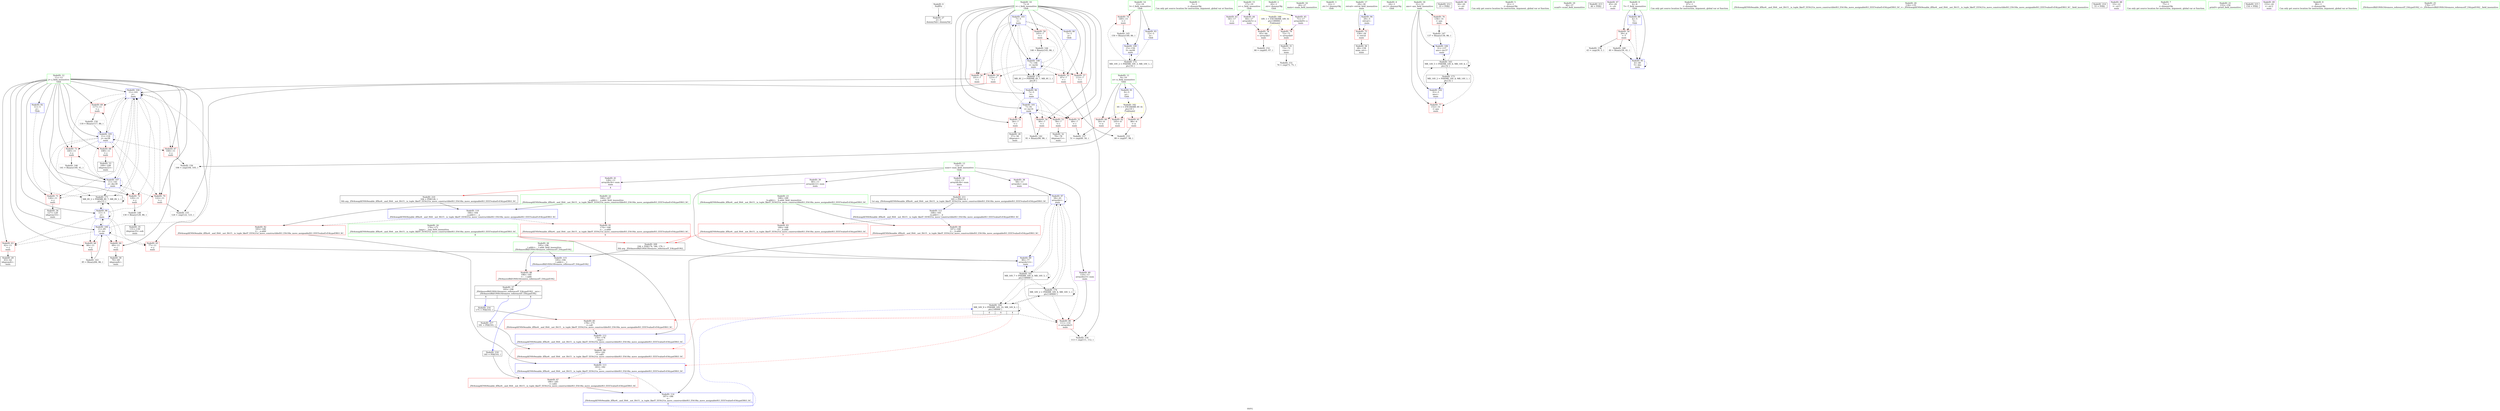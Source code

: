 digraph "SVFG" {
	label="SVFG";

	Node0x560b1b07afc0 [shape=record,color=grey,label="{NodeID: 0\nNullPtr}"];
	Node0x560b1b07afc0 -> Node0x560b1b0951a0[style=solid];
	Node0x560b1b0963b0 [shape=record,color=blue,label="{NodeID: 97\n58\<--41\narrayidx\<--\nmain\n}"];
	Node0x560b1b0963b0 -> Node0x560b1b098d00[style=dashed];
	Node0x560b1b0963b0 -> Node0x560b1b0963b0[style=dashed];
	Node0x560b1b0963b0 -> Node0x560b1b096550[style=dashed];
	Node0x560b1b0963b0 -> Node0x560b1b0a5100[style=dashed];
	Node0x560b1b0963b0 -> Node0x560b1b0a6000[style=dashed];
	Node0x560b1b0963b0 -> Node0x560b1b0a9200[style=dashed];
	Node0x560b1b0946a0 [shape=record,color=green,label="{NodeID: 14\n15\<--16\nI\<--I_field_insensitive\nGlob }"];
	Node0x560b1b0946a0 -> Node0x560b1b098820[style=solid];
	Node0x560b1b0946a0 -> Node0x560b1b099850[style=solid];
	Node0x560b1b0946a0 -> Node0x560b1b09adb0[style=solid];
	Node0x560b1b09af50 [shape=record,color=blue,label="{NodeID: 111\n168\<--165\n__b.addr\<--__b\n_ZSt4swapIiENSt9enable_ifIXsr6__and_ISt6__not_ISt15__is_tuple_likeIT_EESt21is_move_constructibleIS3_ESt18is_move_assignableIS3_EEE5valueEvE4typeERS3_SC_\n}"];
	Node0x560b1b09af50 -> Node0x560b1b098f70[style=dashed];
	Node0x560b1b09af50 -> Node0x560b1b099040[style=dashed];
	Node0x560b1b0952a0 [shape=record,color=black,label="{NodeID: 28\n57\<--56\nidxprom\<--\nmain\n}"];
	Node0x560b1b095e00 [shape=record,color=purple,label="{NodeID: 42\n132\<--13\narrayidx36\<--num\nmain\n|{<s0>4}}"];
	Node0x560b1b095e00:s0 -> Node0x560b1b0b79b0[style=solid,color=red];
	Node0x560b1b097980 [shape=record,color=red,label="{NodeID: 56\n101\<--7\n\<--i\nmain\n}"];
	Node0x560b1b097980 -> Node0x560b1b096960[style=solid];
	Node0x560b1b09e510 [shape=record,color=grey,label="{NodeID: 153\n99 = cmp(97, 98, )\n}"];
	Node0x560b1b0984e0 [shape=record,color=red,label="{NodeID: 70\n122\<--11\n\<--j\nmain\n}"];
	Node0x560b1b0984e0 -> Node0x560b1b09e810[style=solid];
	Node0x560b1b099040 [shape=record,color=red,label="{NodeID: 84\n187\<--168\n\<--__b.addr\n_ZSt4swapIiENSt9enable_ifIXsr6__and_ISt6__not_ISt15__is_tuple_likeIT_EESt21is_move_constructibleIS3_ESt18is_move_assignableIS3_EEE5valueEvE4typeERS3_SC_\n}"];
	Node0x560b1b099040 -> Node0x560b1b09b1c0[style=solid];
	Node0x560b1b07b4a0 [shape=record,color=green,label="{NodeID: 1\n5\<--1\n\<--dummyObj\nCan only get source location for instruction, argument, global var or function.}"];
	Node0x560b1b096480 [shape=record,color=blue,label="{NodeID: 98\n11\<--5\nj\<--\nmain\n}"];
	Node0x560b1b096480 -> Node0x560b1b097f30[style=dashed];
	Node0x560b1b096480 -> Node0x560b1b098000[style=dashed];
	Node0x560b1b096480 -> Node0x560b1b0980d0[style=dashed];
	Node0x560b1b096480 -> Node0x560b1b0981a0[style=dashed];
	Node0x560b1b096480 -> Node0x560b1b096480[style=dashed];
	Node0x560b1b096480 -> Node0x560b1b096620[style=dashed];
	Node0x560b1b096480 -> Node0x560b1b096960[style=dashed];
	Node0x560b1b096480 -> Node0x560b1b0a8300[style=dashed];
	Node0x560b1b094730 [shape=record,color=green,label="{NodeID: 15\n17\<--19\ns\<--s_field_insensitive\nGlob }"];
	Node0x560b1b094730 -> Node0x560b1b095ed0[style=solid];
	Node0x560b1b094730 -> Node0x560b1b095fa0[style=solid];
	Node0x560b1b094730 -> Node0x560b1b096070[style=solid];
	Node0x560b1b09b020 [shape=record,color=blue,label="{NodeID: 112\n170\<--178\n__tmp\<--\n_ZSt4swapIiENSt9enable_ifIXsr6__and_ISt6__not_ISt15__is_tuple_likeIT_EESt21is_move_constructibleIS3_ESt18is_move_assignableIS3_EEE5valueEvE4typeERS3_SC_\n}"];
	Node0x560b1b09b020 -> Node0x560b1b0991e0[style=dashed];
	Node0x560b1b09b020 -> Node0x560b1b0992b0[style=dashed];
	Node0x560b1b095370 [shape=record,color=black,label="{NodeID: 29\n63\<--62\nidxprom4\<--\nmain\n}"];
	Node0x560b1b0b8970 [shape=record,color=black,label="{NodeID: 209\n194 = PHI(174, 180, 170, )\n0th arg _ZSt4moveIRiEONSt16remove_referenceIT_E4typeEOS2_ }"];
	Node0x560b1b0b8970 -> Node0x560b1b09b290[style=solid];
	Node0x560b1b095ed0 [shape=record,color=purple,label="{NodeID: 43\n54\<--17\n\<--s\nmain\n}"];
	Node0x560b1b097a50 [shape=record,color=red,label="{NodeID: 57\n112\<--7\n\<--i\nmain\n}"];
	Node0x560b1b097a50 -> Node0x560b1b09e690[style=solid];
	Node0x560b1b09e690 [shape=record,color=grey,label="{NodeID: 154\n113 = cmp(111, 112, )\n}"];
	Node0x560b1b0985b0 [shape=record,color=red,label="{NodeID: 71\n126\<--11\n\<--j\nmain\n}"];
	Node0x560b1b0985b0 -> Node0x560b1b095780[style=solid];
	Node0x560b1b099110 [shape=record,color=red,label="{NodeID: 85\n178\<--175\n\<--call\n_ZSt4swapIiENSt9enable_ifIXsr6__and_ISt6__not_ISt15__is_tuple_likeIT_EESt21is_move_constructibleIS3_ESt18is_move_assignableIS3_EEE5valueEvE4typeERS3_SC_\n}"];
	Node0x560b1b099110 -> Node0x560b1b09b020[style=solid];
	Node0x560b1b07af00 [shape=record,color=green,label="{NodeID: 2\n20\<--1\n.str\<--dummyObj\nGlob }"];
	Node0x560b1b0ab6b0 [shape=record,color=yellow,style=double,label="{NodeID: 182\n6V_1 = ENCHI(MR_6V_0)\npts\{10 \}\nFun[main]}"];
	Node0x560b1b0ab6b0 -> Node0x560b1b097cc0[style=dashed];
	Node0x560b1b0ab6b0 -> Node0x560b1b097d90[style=dashed];
	Node0x560b1b0ab6b0 -> Node0x560b1b097e60[style=dashed];
	Node0x560b1b096550 [shape=record,color=blue,label="{NodeID: 99\n80\<--77\narrayidx12\<--\nmain\n}"];
	Node0x560b1b096550 -> Node0x560b1b0a5100[style=dashed];
	Node0x560b1b0947c0 [shape=record,color=green,label="{NodeID: 16\n26\<--27\nmain\<--main_field_insensitive\n}"];
	Node0x560b1b09b0f0 [shape=record,color=blue,label="{NodeID: 113\n183\<--182\n\<--\n_ZSt4swapIiENSt9enable_ifIXsr6__and_ISt6__not_ISt15__is_tuple_likeIT_EESt21is_move_constructibleIS3_ESt18is_move_assignableIS3_EEE5valueEvE4typeERS3_SC_\n}"];
	Node0x560b1b09b0f0 -> Node0x560b1b0992b0[style=dashed];
	Node0x560b1b09b0f0 -> Node0x560b1b09b1c0[style=dashed];
	Node0x560b1b095440 [shape=record,color=black,label="{NodeID: 30\n70\<--69\nidxprom8\<--\nmain\n}"];
	Node0x560b1aed3af0 [shape=record,color=black,label="{NodeID: 210\n164 = PHI(128, )\n0th arg _ZSt4swapIiENSt9enable_ifIXsr6__and_ISt6__not_ISt15__is_tuple_likeIT_EESt21is_move_constructibleIS3_ESt18is_move_assignableIS3_EEE5valueEvE4typeERS3_SC_ }"];
	Node0x560b1aed3af0 -> Node0x560b1b09ae80[style=solid];
	Node0x560b1b095fa0 [shape=record,color=purple,label="{NodeID: 44\n64\<--17\narrayidx5\<--s\nmain\n}"];
	Node0x560b1b095fa0 -> Node0x560b1b098b60[style=solid];
	Node0x560b1b097b20 [shape=record,color=red,label="{NodeID: 58\n123\<--7\n\<--i\nmain\n}"];
	Node0x560b1b097b20 -> Node0x560b1b09e810[style=solid];
	Node0x560b1b09e810 [shape=record,color=grey,label="{NodeID: 155\n124 = cmp(122, 123, )\n}"];
	Node0x560b1b098680 [shape=record,color=red,label="{NodeID: 72\n129\<--11\n\<--j\nmain\n}"];
	Node0x560b1b098680 -> Node0x560b1b09dd90[style=solid];
	Node0x560b1b0991e0 [shape=record,color=red,label="{NodeID: 86\n182\<--181\n\<--call1\n_ZSt4swapIiENSt9enable_ifIXsr6__and_ISt6__not_ISt15__is_tuple_likeIT_EESt21is_move_constructibleIS3_ESt18is_move_assignableIS3_EEE5valueEvE4typeERS3_SC_\n}"];
	Node0x560b1b0991e0 -> Node0x560b1b09b0f0[style=solid];
	Node0x560b1b07b590 [shape=record,color=green,label="{NodeID: 3\n22\<--1\n.str.1\<--dummyObj\nGlob }"];
	Node0x560b1b096620 [shape=record,color=blue,label="{NodeID: 100\n11\<--85\nj\<--inc\nmain\n}"];
	Node0x560b1b096620 -> Node0x560b1b097f30[style=dashed];
	Node0x560b1b096620 -> Node0x560b1b098000[style=dashed];
	Node0x560b1b096620 -> Node0x560b1b0980d0[style=dashed];
	Node0x560b1b096620 -> Node0x560b1b0981a0[style=dashed];
	Node0x560b1b096620 -> Node0x560b1b096480[style=dashed];
	Node0x560b1b096620 -> Node0x560b1b096620[style=dashed];
	Node0x560b1b096620 -> Node0x560b1b096960[style=dashed];
	Node0x560b1b096620 -> Node0x560b1b0a8300[style=dashed];
	Node0x560b1b0948c0 [shape=record,color=green,label="{NodeID: 17\n29\<--30\nretval\<--retval_field_insensitive\nmain\n}"];
	Node0x560b1b0948c0 -> Node0x560b1b0988f0[style=solid];
	Node0x560b1b0948c0 -> Node0x560b1b099950[style=solid];
	Node0x560b1b09b1c0 [shape=record,color=blue,label="{NodeID: 114\n187\<--186\n\<--\n_ZSt4swapIiENSt9enable_ifIXsr6__and_ISt6__not_ISt15__is_tuple_likeIT_EESt21is_move_constructibleIS3_ESt18is_move_assignableIS3_EEE5valueEvE4typeERS3_SC_\n|{<s0>4}}"];
	Node0x560b1b09b1c0:s0 -> Node0x560b1b0a6000[style=dashed,color=blue];
	Node0x560b1b095510 [shape=record,color=black,label="{NodeID: 31\n73\<--72\nconv\<--\nmain\n}"];
	Node0x560b1b095510 -> Node0x560b1b09e210[style=solid];
	Node0x560b1b0b79b0 [shape=record,color=black,label="{NodeID: 211\n165 = PHI(132, )\n1st arg _ZSt4swapIiENSt9enable_ifIXsr6__and_ISt6__not_ISt15__is_tuple_likeIT_EESt21is_move_constructibleIS3_ESt18is_move_assignableIS3_EEE5valueEvE4typeERS3_SC_ }"];
	Node0x560b1b0b79b0 -> Node0x560b1b09af50[style=solid];
	Node0x560b1b096070 [shape=record,color=purple,label="{NodeID: 45\n71\<--17\narrayidx9\<--s\nmain\n}"];
	Node0x560b1b096070 -> Node0x560b1b098c30[style=solid];
	Node0x560b1b097090 [shape=record,color=grey,label="{NodeID: 142\n91 = Binary(90, 86, )\n}"];
	Node0x560b1b097090 -> Node0x560b1b0966f0[style=solid];
	Node0x560b1b097bf0 [shape=record,color=red,label="{NodeID: 59\n145\<--7\n\<--i\nmain\n}"];
	Node0x560b1b097bf0 -> Node0x560b1b09d790[style=solid];
	Node0x560b1b09e990 [shape=record,color=grey,label="{NodeID: 156\n106 = cmp(104, 105, )\n}"];
	Node0x560b1b098750 [shape=record,color=red,label="{NodeID: 73\n140\<--11\n\<--j\nmain\n}"];
	Node0x560b1b098750 -> Node0x560b1b09da90[style=solid];
	Node0x560b1b0a7e00 [shape=record,color=black,label="{NodeID: 170\nMR_4V_2 = PHI(MR_4V_7, MR_4V_1, )\npts\{8 \}\n}"];
	Node0x560b1b0a7e00 -> Node0x560b1b0962e0[style=dashed];
	Node0x560b1b0992b0 [shape=record,color=red,label="{NodeID: 87\n186\<--185\n\<--call2\n_ZSt4swapIiENSt9enable_ifIXsr6__and_ISt6__not_ISt15__is_tuple_likeIT_EESt21is_move_constructibleIS3_ESt18is_move_assignableIS3_EEE5valueEvE4typeERS3_SC_\n}"];
	Node0x560b1b0992b0 -> Node0x560b1b09b1c0[style=solid];
	Node0x560b1b07b620 [shape=record,color=green,label="{NodeID: 4\n24\<--1\n.str.2\<--dummyObj\nGlob }"];
	Node0x560b1b0966f0 [shape=record,color=blue,label="{NodeID: 101\n7\<--91\ni\<--inc14\nmain\n}"];
	Node0x560b1b0966f0 -> Node0x560b1b097570[style=dashed];
	Node0x560b1b0966f0 -> Node0x560b1b097640[style=dashed];
	Node0x560b1b0966f0 -> Node0x560b1b097710[style=dashed];
	Node0x560b1b0966f0 -> Node0x560b1b0977e0[style=dashed];
	Node0x560b1b0966f0 -> Node0x560b1b0966f0[style=dashed];
	Node0x560b1b0966f0 -> Node0x560b1b096890[style=dashed];
	Node0x560b1b094990 [shape=record,color=green,label="{NodeID: 18\n31\<--32\nans\<--ans_field_insensitive\nmain\n}"];
	Node0x560b1b094990 -> Node0x560b1b0989c0[style=solid];
	Node0x560b1b094990 -> Node0x560b1b098a90[style=solid];
	Node0x560b1b094990 -> Node0x560b1b0967c0[style=solid];
	Node0x560b1b094990 -> Node0x560b1b09ab40[style=solid];
	Node0x560b1b09b290 [shape=record,color=blue,label="{NodeID: 115\n195\<--194\n__t.addr\<--__t\n_ZSt4moveIRiEONSt16remove_referenceIT_E4typeEOS2_\n}"];
	Node0x560b1b09b290 -> Node0x560b1b099380[style=dashed];
	Node0x560b1b0955e0 [shape=record,color=black,label="{NodeID: 32\n79\<--78\nidxprom11\<--\nmain\n}"];
	Node0x560b1b0b7bb0 [shape=record,color=black,label="{NodeID: 212\n35 = PHI()\n}"];
	Node0x560b1b096140 [shape=record,color=purple,label="{NodeID: 46\n34\<--20\n\<--.str\nmain\n}"];
	Node0x560b1b097210 [shape=record,color=grey,label="{NodeID: 143\n85 = Binary(84, 86, )\n}"];
	Node0x560b1b097210 -> Node0x560b1b096620[style=solid];
	Node0x560b1b097cc0 [shape=record,color=red,label="{NodeID: 60\n50\<--9\n\<--n\nmain\n}"];
	Node0x560b1b097cc0 -> Node0x560b1b09eb10[style=solid];
	Node0x560b1b09eb10 [shape=record,color=grey,label="{NodeID: 157\n51 = cmp(49, 50, )\n}"];
	Node0x560b1b098820 [shape=record,color=red,label="{NodeID: 74\n149\<--15\n\<--I\nmain\n}"];
	Node0x560b1b098820 -> Node0x560b1b09d910[style=solid];
	Node0x560b1b0a8300 [shape=record,color=black,label="{NodeID: 171\nMR_8V_2 = PHI(MR_8V_7, MR_8V_1, )\npts\{12 \}\n}"];
	Node0x560b1b0a8300 -> Node0x560b1b096480[style=dashed];
	Node0x560b1b0a8300 -> Node0x560b1b096960[style=dashed];
	Node0x560b1b0a8300 -> Node0x560b1b0a8300[style=dashed];
	Node0x560b1b099380 [shape=record,color=red,label="{NodeID: 88\n198\<--195\n\<--__t.addr\n_ZSt4moveIRiEONSt16remove_referenceIT_E4typeEOS2_\n}"];
	Node0x560b1b099380 -> Node0x560b1b0959f0[style=solid];
	Node0x560b1b07b110 [shape=record,color=green,label="{NodeID: 5\n41\<--1\n\<--dummyObj\nCan only get source location for instruction, argument, global var or function.}"];
	Node0x560b1b0967c0 [shape=record,color=blue,label="{NodeID: 102\n31\<--5\nans\<--\nmain\n}"];
	Node0x560b1b0967c0 -> Node0x560b1b098a90[style=dashed];
	Node0x560b1b0967c0 -> Node0x560b1b0a5b00[style=dashed];
	Node0x560b1b0967c0 -> Node0x560b1b0a8d00[style=dashed];
	Node0x560b1b094a60 [shape=record,color=green,label="{NodeID: 19\n36\<--37\nscanf\<--scanf_field_insensitive\n}"];
	Node0x560b1b0956b0 [shape=record,color=black,label="{NodeID: 33\n109\<--108\nidxprom22\<--\nmain\n}"];
	Node0x560b1b0b7cb0 [shape=record,color=black,label="{NodeID: 213\n46 = PHI()\n}"];
	Node0x560b1b096210 [shape=record,color=purple,label="{NodeID: 47\n45\<--20\n\<--.str\nmain\n}"];
	Node0x560b1b09d790 [shape=record,color=grey,label="{NodeID: 144\n146 = Binary(145, 86, )\n}"];
	Node0x560b1b09d790 -> Node0x560b1b09ace0[style=solid];
	Node0x560b1b097d90 [shape=record,color=red,label="{NodeID: 61\n98\<--9\n\<--n\nmain\n}"];
	Node0x560b1b097d90 -> Node0x560b1b09e510[style=solid];
	Node0x560b1b09ec90 [shape=record,color=grey,label="{NodeID: 158\n43 = cmp(39, 5, )\n}"];
	Node0x560b1b0988f0 [shape=record,color=red,label="{NodeID: 75\n158\<--29\n\<--retval\nmain\n}"];
	Node0x560b1b0988f0 -> Node0x560b1b095920[style=solid];
	Node0x560b1b0a8800 [shape=record,color=black,label="{NodeID: 172\nMR_10V_2 = PHI(MR_10V_3, MR_10V_1, )\npts\{16 \}\n}"];
	Node0x560b1b0a8800 -> Node0x560b1b098820[style=dashed];
	Node0x560b1b0a8800 -> Node0x560b1b09adb0[style=dashed];
	Node0x560b1b099450 [shape=record,color=blue,label="{NodeID: 89\n4\<--5\nT\<--\nGlob }"];
	Node0x560b1b099450 -> Node0x560b1b0974a0[style=dashed];
	Node0x560b1b099450 -> Node0x560b1b099a20[style=dashed];
	Node0x560b1b07b1a0 [shape=record,color=green,label="{NodeID: 6\n67\<--1\n\<--dummyObj\nCan only get source location for instruction, argument, global var or function.}"];
	Node0x560b1b096890 [shape=record,color=blue,label="{NodeID: 103\n7\<--5\ni\<--\nmain\n}"];
	Node0x560b1b096890 -> Node0x560b1b0978b0[style=dashed];
	Node0x560b1b096890 -> Node0x560b1b097980[style=dashed];
	Node0x560b1b096890 -> Node0x560b1b097a50[style=dashed];
	Node0x560b1b096890 -> Node0x560b1b097b20[style=dashed];
	Node0x560b1b096890 -> Node0x560b1b097bf0[style=dashed];
	Node0x560b1b096890 -> Node0x560b1b09ace0[style=dashed];
	Node0x560b1b096890 -> Node0x560b1b0a7e00[style=dashed];
	Node0x560b1b094b60 [shape=record,color=green,label="{NodeID: 20\n134\<--135\n_ZSt4swapIiENSt9enable_ifIXsr6__and_ISt6__not_ISt15__is_tuple_likeIT_EESt21is_move_constructibleIS3_ESt18is_move_assignableIS3_EEE5valueEvE4typeERS3_SC_\<--_ZSt4swapIiENSt9enable_ifIXsr6__and_ISt6__not_ISt15__is_tuple_likeIT_EESt21is_move_constructibleIS3_ESt18is_move_assignableIS3_EEE5valueEvE4typeERS3_SC__field_insensitive\n}"];
	Node0x560b1b095780 [shape=record,color=black,label="{NodeID: 34\n127\<--126\nidxprom33\<--\nmain\n}"];
	Node0x560b1b0b7db0 [shape=record,color=black,label="{NodeID: 214\n55 = PHI()\n}"];
	Node0x560b1b097300 [shape=record,color=purple,label="{NodeID: 48\n53\<--22\n\<--.str.1\nmain\n}"];
	Node0x560b1b09d910 [shape=record,color=grey,label="{NodeID: 145\n150 = Binary(149, 86, )\n}"];
	Node0x560b1b09d910 -> Node0x560b1b09adb0[style=solid];
	Node0x560b1b097e60 [shape=record,color=red,label="{NodeID: 62\n105\<--9\n\<--n\nmain\n}"];
	Node0x560b1b097e60 -> Node0x560b1b09e990[style=solid];
	Node0x560b1b0989c0 [shape=record,color=red,label="{NodeID: 76\n136\<--31\n\<--ans\nmain\n}"];
	Node0x560b1b0989c0 -> Node0x560b1b09dc10[style=solid];
	Node0x560b1b0a8d00 [shape=record,color=black,label="{NodeID: 173\nMR_14V_2 = PHI(MR_14V_4, MR_14V_1, )\npts\{32 \}\n}"];
	Node0x560b1b0a8d00 -> Node0x560b1b0967c0[style=dashed];
	Node0x560b1b099550 [shape=record,color=blue,label="{NodeID: 90\n7\<--5\ni\<--\nGlob }"];
	Node0x560b1b099550 -> Node0x560b1b0a7e00[style=dashed];
	Node0x560b1b07b8f0 [shape=record,color=green,label="{NodeID: 7\n75\<--1\n\<--dummyObj\nCan only get source location for instruction, argument, global var or function.}"];
	Node0x560b1b096960 [shape=record,color=blue,label="{NodeID: 104\n11\<--101\nj\<--\nmain\n}"];
	Node0x560b1b096960 -> Node0x560b1b098270[style=dashed];
	Node0x560b1b096960 -> Node0x560b1b098340[style=dashed];
	Node0x560b1b096960 -> Node0x560b1b098410[style=dashed];
	Node0x560b1b096960 -> Node0x560b1b0984e0[style=dashed];
	Node0x560b1b096960 -> Node0x560b1b0985b0[style=dashed];
	Node0x560b1b096960 -> Node0x560b1b098680[style=dashed];
	Node0x560b1b096960 -> Node0x560b1b098750[style=dashed];
	Node0x560b1b096960 -> Node0x560b1b096960[style=dashed];
	Node0x560b1b096960 -> Node0x560b1b096a30[style=dashed];
	Node0x560b1b096960 -> Node0x560b1b09ac10[style=dashed];
	Node0x560b1b096960 -> Node0x560b1b0a8300[style=dashed];
	Node0x560b1b094c60 [shape=record,color=green,label="{NodeID: 21\n155\<--156\nprintf\<--printf_field_insensitive\n}"];
	Node0x560b1b095850 [shape=record,color=black,label="{NodeID: 35\n131\<--130\nidxprom35\<--sub\nmain\n}"];
	Node0x560b1b0b7eb0 [shape=record,color=black,label="{NodeID: 215\n154 = PHI()\n}"];
	Node0x560b1b0973d0 [shape=record,color=purple,label="{NodeID: 49\n153\<--24\n\<--.str.2\nmain\n}"];
	Node0x560b1b09da90 [shape=record,color=grey,label="{NodeID: 146\n141 = Binary(140, 41, )\n}"];
	Node0x560b1b09da90 -> Node0x560b1b09ac10[style=solid];
	Node0x560b1b097f30 [shape=record,color=red,label="{NodeID: 63\n62\<--11\n\<--j\nmain\n}"];
	Node0x560b1b097f30 -> Node0x560b1b095370[style=solid];
	Node0x560b1b098a90 [shape=record,color=red,label="{NodeID: 77\n152\<--31\n\<--ans\nmain\n}"];
	Node0x560b1b0a9200 [shape=record,color=black,label="{NodeID: 174\nMR_16V_2 = PHI(MR_16V_8, MR_16V_1, )\npts\{140000 \}\n}"];
	Node0x560b1b0a9200 -> Node0x560b1b098d00[style=dashed];
	Node0x560b1b0a9200 -> Node0x560b1b0963b0[style=dashed];
	Node0x560b1b0a9200 -> Node0x560b1b0a6000[style=dashed];
	Node0x560b1b0a9200 -> Node0x560b1b0a9200[style=dashed];
	Node0x560b1b099650 [shape=record,color=blue,label="{NodeID: 91\n9\<--5\nn\<--\nGlob }"];
	Node0x560b1b099650 -> Node0x560b1b0ab6b0[style=dashed];
	Node0x560b1b07b980 [shape=record,color=green,label="{NodeID: 8\n86\<--1\n\<--dummyObj\nCan only get source location for instruction, argument, global var or function.}"];
	Node0x560b1b0ac400 [shape=record,color=yellow,style=double,label="{NodeID: 188\n18V_1 = ENCHI(MR_18V_0)\npts\{190000 \}\nFun[main]}"];
	Node0x560b1b0ac400 -> Node0x560b1b098b60[style=dashed];
	Node0x560b1b0ac400 -> Node0x560b1b098c30[style=dashed];
	Node0x560b1b096a30 [shape=record,color=blue,label="{NodeID: 105\n11\<--118\nj\<--inc28\nmain\n}"];
	Node0x560b1b096a30 -> Node0x560b1b098270[style=dashed];
	Node0x560b1b096a30 -> Node0x560b1b098340[style=dashed];
	Node0x560b1b096a30 -> Node0x560b1b098410[style=dashed];
	Node0x560b1b096a30 -> Node0x560b1b0984e0[style=dashed];
	Node0x560b1b096a30 -> Node0x560b1b0985b0[style=dashed];
	Node0x560b1b096a30 -> Node0x560b1b098680[style=dashed];
	Node0x560b1b096a30 -> Node0x560b1b098750[style=dashed];
	Node0x560b1b096a30 -> Node0x560b1b096960[style=dashed];
	Node0x560b1b096a30 -> Node0x560b1b096a30[style=dashed];
	Node0x560b1b096a30 -> Node0x560b1b09ac10[style=dashed];
	Node0x560b1b096a30 -> Node0x560b1b0a8300[style=dashed];
	Node0x560b1b094d60 [shape=record,color=green,label="{NodeID: 22\n166\<--167\n__a.addr\<--__a.addr_field_insensitive\n_ZSt4swapIiENSt9enable_ifIXsr6__and_ISt6__not_ISt15__is_tuple_likeIT_EESt21is_move_constructibleIS3_ESt18is_move_assignableIS3_EEE5valueEvE4typeERS3_SC_\n}"];
	Node0x560b1b094d60 -> Node0x560b1b098dd0[style=solid];
	Node0x560b1b094d60 -> Node0x560b1b098ea0[style=solid];
	Node0x560b1b094d60 -> Node0x560b1b09ae80[style=solid];
	Node0x560b1b095920 [shape=record,color=black,label="{NodeID: 36\n28\<--158\nmain_ret\<--\nmain\n}"];
	Node0x560b1b0b7fb0 [shape=record,color=black,label="{NodeID: 216\n175 = PHI(193, )\n}"];
	Node0x560b1b0b7fb0 -> Node0x560b1b099110[style=solid];
	Node0x560b1b0974a0 [shape=record,color=red,label="{NodeID: 50\n39\<--4\n\<--T\nmain\n}"];
	Node0x560b1b0974a0 -> Node0x560b1b09df10[style=solid];
	Node0x560b1b0974a0 -> Node0x560b1b09ec90[style=solid];
	Node0x560b1b09dc10 [shape=record,color=grey,label="{NodeID: 147\n137 = Binary(136, 86, )\n}"];
	Node0x560b1b09dc10 -> Node0x560b1b09ab40[style=solid];
	Node0x560b1b098000 [shape=record,color=red,label="{NodeID: 64\n69\<--11\n\<--j\nmain\n}"];
	Node0x560b1b098000 -> Node0x560b1b095440[style=solid];
	Node0x560b1b0a5100 [shape=record,color=black,label="{NodeID: 161\nMR_16V_7 = PHI(MR_16V_6, MR_16V_5, )\npts\{140000 \}\n}"];
	Node0x560b1b0a5100 -> Node0x560b1b098d00[style=dashed];
	Node0x560b1b0a5100 -> Node0x560b1b0963b0[style=dashed];
	Node0x560b1b0a5100 -> Node0x560b1b096550[style=dashed];
	Node0x560b1b0a5100 -> Node0x560b1b0a5100[style=dashed];
	Node0x560b1b0a5100 -> Node0x560b1b0a6000[style=dashed];
	Node0x560b1b0a5100 -> Node0x560b1b0a9200[style=dashed];
	Node0x560b1b098b60 [shape=record,color=red,label="{NodeID: 78\n65\<--64\n\<--arrayidx5\nmain\n}"];
	Node0x560b1b098b60 -> Node0x560b1b09e390[style=solid];
	Node0x560b1b099750 [shape=record,color=blue,label="{NodeID: 92\n11\<--5\nj\<--\nGlob }"];
	Node0x560b1b099750 -> Node0x560b1b0a8300[style=dashed];
	Node0x560b1b07c550 [shape=record,color=green,label="{NodeID: 9\n4\<--6\nT\<--T_field_insensitive\nGlob }"];
	Node0x560b1b07c550 -> Node0x560b1b0974a0[style=solid];
	Node0x560b1b07c550 -> Node0x560b1b099450[style=solid];
	Node0x560b1b07c550 -> Node0x560b1b099a20[style=solid];
	Node0x560b1b09ab40 [shape=record,color=blue,label="{NodeID: 106\n31\<--137\nans\<--inc37\nmain\n}"];
	Node0x560b1b09ab40 -> Node0x560b1b0a5b00[style=dashed];
	Node0x560b1b094e30 [shape=record,color=green,label="{NodeID: 23\n168\<--169\n__b.addr\<--__b.addr_field_insensitive\n_ZSt4swapIiENSt9enable_ifIXsr6__and_ISt6__not_ISt15__is_tuple_likeIT_EESt21is_move_constructibleIS3_ESt18is_move_assignableIS3_EEE5valueEvE4typeERS3_SC_\n}"];
	Node0x560b1b094e30 -> Node0x560b1b098f70[style=solid];
	Node0x560b1b094e30 -> Node0x560b1b099040[style=solid];
	Node0x560b1b094e30 -> Node0x560b1b09af50[style=solid];
	Node0x560b1b0959f0 [shape=record,color=black,label="{NodeID: 37\n193\<--198\n_ZSt4moveIRiEONSt16remove_referenceIT_E4typeEOS2__ret\<--\n_ZSt4moveIRiEONSt16remove_referenceIT_E4typeEOS2_\n|{<s0>6|<s1>7|<s2>8}}"];
	Node0x560b1b0959f0:s0 -> Node0x560b1b0b7fb0[style=solid,color=blue];
	Node0x560b1b0959f0:s1 -> Node0x560b1b0b81e0[style=solid,color=blue];
	Node0x560b1b0959f0:s2 -> Node0x560b1b0b8320[style=solid,color=blue];
	Node0x560b1b0b81e0 [shape=record,color=black,label="{NodeID: 217\n181 = PHI(193, )\n}"];
	Node0x560b1b0b81e0 -> Node0x560b1b0991e0[style=solid];
	Node0x560b1b097570 [shape=record,color=red,label="{NodeID: 51\n49\<--7\n\<--i\nmain\n}"];
	Node0x560b1b097570 -> Node0x560b1b09eb10[style=solid];
	Node0x560b1b09dd90 [shape=record,color=grey,label="{NodeID: 148\n130 = Binary(129, 86, )\n}"];
	Node0x560b1b09dd90 -> Node0x560b1b095850[style=solid];
	Node0x560b1b0980d0 [shape=record,color=red,label="{NodeID: 65\n77\<--11\n\<--j\nmain\n}"];
	Node0x560b1b0980d0 -> Node0x560b1b096550[style=solid];
	Node0x560b1b098c30 [shape=record,color=red,label="{NodeID: 79\n72\<--71\n\<--arrayidx9\nmain\n}"];
	Node0x560b1b098c30 -> Node0x560b1b095510[style=solid];
	Node0x560b1b099850 [shape=record,color=blue,label="{NodeID: 93\n15\<--5\nI\<--\nGlob }"];
	Node0x560b1b099850 -> Node0x560b1b0a8800[style=dashed];
	Node0x560b1b07c5e0 [shape=record,color=green,label="{NodeID: 10\n7\<--8\ni\<--i_field_insensitive\nGlob }"];
	Node0x560b1b07c5e0 -> Node0x560b1b097570[style=solid];
	Node0x560b1b07c5e0 -> Node0x560b1b097640[style=solid];
	Node0x560b1b07c5e0 -> Node0x560b1b097710[style=solid];
	Node0x560b1b07c5e0 -> Node0x560b1b0977e0[style=solid];
	Node0x560b1b07c5e0 -> Node0x560b1b0978b0[style=solid];
	Node0x560b1b07c5e0 -> Node0x560b1b097980[style=solid];
	Node0x560b1b07c5e0 -> Node0x560b1b097a50[style=solid];
	Node0x560b1b07c5e0 -> Node0x560b1b097b20[style=solid];
	Node0x560b1b07c5e0 -> Node0x560b1b097bf0[style=solid];
	Node0x560b1b07c5e0 -> Node0x560b1b099550[style=solid];
	Node0x560b1b07c5e0 -> Node0x560b1b0962e0[style=solid];
	Node0x560b1b07c5e0 -> Node0x560b1b0966f0[style=solid];
	Node0x560b1b07c5e0 -> Node0x560b1b096890[style=solid];
	Node0x560b1b07c5e0 -> Node0x560b1b09ace0[style=solid];
	Node0x560b1b09ac10 [shape=record,color=blue,label="{NodeID: 107\n11\<--141\nj\<--dec39\nmain\n}"];
	Node0x560b1b09ac10 -> Node0x560b1b0984e0[style=dashed];
	Node0x560b1b09ac10 -> Node0x560b1b0985b0[style=dashed];
	Node0x560b1b09ac10 -> Node0x560b1b098680[style=dashed];
	Node0x560b1b09ac10 -> Node0x560b1b098750[style=dashed];
	Node0x560b1b09ac10 -> Node0x560b1b096960[style=dashed];
	Node0x560b1b09ac10 -> Node0x560b1b09ac10[style=dashed];
	Node0x560b1b09ac10 -> Node0x560b1b0a8300[style=dashed];
	Node0x560b1b094f00 [shape=record,color=green,label="{NodeID: 24\n170\<--171\n__tmp\<--__tmp_field_insensitive\n_ZSt4swapIiENSt9enable_ifIXsr6__and_ISt6__not_ISt15__is_tuple_likeIT_EESt21is_move_constructibleIS3_ESt18is_move_assignableIS3_EEE5valueEvE4typeERS3_SC_\n|{|<s1>8}}"];
	Node0x560b1b094f00 -> Node0x560b1b09b020[style=solid];
	Node0x560b1b094f00:s1 -> Node0x560b1b0b8970[style=solid,color=red];
	Node0x560b1b095ac0 [shape=record,color=purple,label="{NodeID: 38\n58\<--13\narrayidx\<--num\nmain\n}"];
	Node0x560b1b095ac0 -> Node0x560b1b0963b0[style=solid];
	Node0x560b1b0b8320 [shape=record,color=black,label="{NodeID: 218\n185 = PHI(193, )\n}"];
	Node0x560b1b0b8320 -> Node0x560b1b0992b0[style=solid];
	Node0x560b1b097640 [shape=record,color=red,label="{NodeID: 52\n56\<--7\n\<--i\nmain\n}"];
	Node0x560b1b097640 -> Node0x560b1b0952a0[style=solid];
	Node0x560b1b09df10 [shape=record,color=grey,label="{NodeID: 149\n40 = Binary(39, 41, )\n}"];
	Node0x560b1b09df10 -> Node0x560b1b099a20[style=solid];
	Node0x560b1b0981a0 [shape=record,color=red,label="{NodeID: 66\n84\<--11\n\<--j\nmain\n}"];
	Node0x560b1b0981a0 -> Node0x560b1b097210[style=solid];
	Node0x560b1b0a5b00 [shape=record,color=black,label="{NodeID: 163\nMR_14V_5 = PHI(MR_14V_6, MR_14V_4, )\npts\{32 \}\n}"];
	Node0x560b1b0a5b00 -> Node0x560b1b0989c0[style=dashed];
	Node0x560b1b0a5b00 -> Node0x560b1b098a90[style=dashed];
	Node0x560b1b0a5b00 -> Node0x560b1b09ab40[style=dashed];
	Node0x560b1b0a5b00 -> Node0x560b1b0a5b00[style=dashed];
	Node0x560b1b0a5b00 -> Node0x560b1b0a8d00[style=dashed];
	Node0x560b1b098d00 [shape=record,color=red,label="{NodeID: 80\n111\<--110\n\<--arrayidx23\nmain\n}"];
	Node0x560b1b098d00 -> Node0x560b1b09e690[style=solid];
	Node0x560b1b099950 [shape=record,color=blue,label="{NodeID: 94\n29\<--5\nretval\<--\nmain\n}"];
	Node0x560b1b099950 -> Node0x560b1b0988f0[style=dashed];
	Node0x560b1b0944f0 [shape=record,color=green,label="{NodeID: 11\n9\<--10\nn\<--n_field_insensitive\nGlob }"];
	Node0x560b1b0944f0 -> Node0x560b1b097cc0[style=solid];
	Node0x560b1b0944f0 -> Node0x560b1b097d90[style=solid];
	Node0x560b1b0944f0 -> Node0x560b1b097e60[style=solid];
	Node0x560b1b0944f0 -> Node0x560b1b099650[style=solid];
	Node0x560b1b09ace0 [shape=record,color=blue,label="{NodeID: 108\n7\<--146\ni\<--inc42\nmain\n}"];
	Node0x560b1b09ace0 -> Node0x560b1b0978b0[style=dashed];
	Node0x560b1b09ace0 -> Node0x560b1b097980[style=dashed];
	Node0x560b1b09ace0 -> Node0x560b1b097a50[style=dashed];
	Node0x560b1b09ace0 -> Node0x560b1b097b20[style=dashed];
	Node0x560b1b09ace0 -> Node0x560b1b097bf0[style=dashed];
	Node0x560b1b09ace0 -> Node0x560b1b09ace0[style=dashed];
	Node0x560b1b09ace0 -> Node0x560b1b0a7e00[style=dashed];
	Node0x560b1b094fd0 [shape=record,color=green,label="{NodeID: 25\n176\<--177\n_ZSt4moveIRiEONSt16remove_referenceIT_E4typeEOS2_\<--_ZSt4moveIRiEONSt16remove_referenceIT_E4typeEOS2__field_insensitive\n}"];
	Node0x560b1b095b90 [shape=record,color=purple,label="{NodeID: 39\n80\<--13\narrayidx12\<--num\nmain\n}"];
	Node0x560b1b095b90 -> Node0x560b1b096550[style=solid];
	Node0x560b1b097710 [shape=record,color=red,label="{NodeID: 53\n78\<--7\n\<--i\nmain\n}"];
	Node0x560b1b097710 -> Node0x560b1b0955e0[style=solid];
	Node0x560b1b09e090 [shape=record,color=grey,label="{NodeID: 150\n118 = Binary(117, 86, )\n}"];
	Node0x560b1b09e090 -> Node0x560b1b096a30[style=solid];
	Node0x560b1b098270 [shape=record,color=red,label="{NodeID: 67\n104\<--11\n\<--j\nmain\n}"];
	Node0x560b1b098270 -> Node0x560b1b09e990[style=solid];
	Node0x560b1b0a6000 [shape=record,color=black,label="{NodeID: 164\nMR_16V_9 = PHI(MR_16V_10, MR_16V_8, )\npts\{140000 \}\n|{|<s3>4|<s4>4|<s5>4}}"];
	Node0x560b1b0a6000 -> Node0x560b1b098d00[style=dashed];
	Node0x560b1b0a6000 -> Node0x560b1b0a6000[style=dashed];
	Node0x560b1b0a6000 -> Node0x560b1b0a9200[style=dashed];
	Node0x560b1b0a6000:s3 -> Node0x560b1b099110[style=dashed,color=red];
	Node0x560b1b0a6000:s4 -> Node0x560b1b0991e0[style=dashed,color=red];
	Node0x560b1b0a6000:s5 -> Node0x560b1b09b0f0[style=dashed,color=red];
	Node0x560b1b098dd0 [shape=record,color=red,label="{NodeID: 81\n174\<--166\n\<--__a.addr\n_ZSt4swapIiENSt9enable_ifIXsr6__and_ISt6__not_ISt15__is_tuple_likeIT_EESt21is_move_constructibleIS3_ESt18is_move_assignableIS3_EEE5valueEvE4typeERS3_SC_\n|{<s0>6}}"];
	Node0x560b1b098dd0:s0 -> Node0x560b1b0b8970[style=solid,color=red];
	Node0x560b1b099a20 [shape=record,color=blue,label="{NodeID: 95\n4\<--40\nT\<--dec\nmain\n}"];
	Node0x560b1b099a20 -> Node0x560b1b0974a0[style=dashed];
	Node0x560b1b099a20 -> Node0x560b1b099a20[style=dashed];
	Node0x560b1b094580 [shape=record,color=green,label="{NodeID: 12\n11\<--12\nj\<--j_field_insensitive\nGlob }"];
	Node0x560b1b094580 -> Node0x560b1b097f30[style=solid];
	Node0x560b1b094580 -> Node0x560b1b098000[style=solid];
	Node0x560b1b094580 -> Node0x560b1b0980d0[style=solid];
	Node0x560b1b094580 -> Node0x560b1b0981a0[style=solid];
	Node0x560b1b094580 -> Node0x560b1b098270[style=solid];
	Node0x560b1b094580 -> Node0x560b1b098340[style=solid];
	Node0x560b1b094580 -> Node0x560b1b098410[style=solid];
	Node0x560b1b094580 -> Node0x560b1b0984e0[style=solid];
	Node0x560b1b094580 -> Node0x560b1b0985b0[style=solid];
	Node0x560b1b094580 -> Node0x560b1b098680[style=solid];
	Node0x560b1b094580 -> Node0x560b1b098750[style=solid];
	Node0x560b1b094580 -> Node0x560b1b099750[style=solid];
	Node0x560b1b094580 -> Node0x560b1b096480[style=solid];
	Node0x560b1b094580 -> Node0x560b1b096620[style=solid];
	Node0x560b1b094580 -> Node0x560b1b096960[style=solid];
	Node0x560b1b094580 -> Node0x560b1b096a30[style=solid];
	Node0x560b1b094580 -> Node0x560b1b09ac10[style=solid];
	Node0x560b1b09adb0 [shape=record,color=blue,label="{NodeID: 109\n15\<--150\nI\<--inc44\nmain\n}"];
	Node0x560b1b09adb0 -> Node0x560b1b0a8800[style=dashed];
	Node0x560b1b0950d0 [shape=record,color=green,label="{NodeID: 26\n195\<--196\n__t.addr\<--__t.addr_field_insensitive\n_ZSt4moveIRiEONSt16remove_referenceIT_E4typeEOS2_\n}"];
	Node0x560b1b0950d0 -> Node0x560b1b099380[style=solid];
	Node0x560b1b0950d0 -> Node0x560b1b09b290[style=solid];
	Node0x560b1b095c60 [shape=record,color=purple,label="{NodeID: 40\n110\<--13\narrayidx23\<--num\nmain\n}"];
	Node0x560b1b095c60 -> Node0x560b1b098d00[style=solid];
	Node0x560b1b0977e0 [shape=record,color=red,label="{NodeID: 54\n90\<--7\n\<--i\nmain\n}"];
	Node0x560b1b0977e0 -> Node0x560b1b097090[style=solid];
	Node0x560b1b09e210 [shape=record,color=grey,label="{NodeID: 151\n74 = cmp(73, 75, )\n}"];
	Node0x560b1b098340 [shape=record,color=red,label="{NodeID: 68\n108\<--11\n\<--j\nmain\n}"];
	Node0x560b1b098340 -> Node0x560b1b0956b0[style=solid];
	Node0x560b1b098ea0 [shape=record,color=red,label="{NodeID: 82\n183\<--166\n\<--__a.addr\n_ZSt4swapIiENSt9enable_ifIXsr6__and_ISt6__not_ISt15__is_tuple_likeIT_EESt21is_move_constructibleIS3_ESt18is_move_assignableIS3_EEE5valueEvE4typeERS3_SC_\n}"];
	Node0x560b1b098ea0 -> Node0x560b1b09b0f0[style=solid];
	Node0x560b1b0962e0 [shape=record,color=blue,label="{NodeID: 96\n7\<--5\ni\<--\nmain\n}"];
	Node0x560b1b0962e0 -> Node0x560b1b097570[style=dashed];
	Node0x560b1b0962e0 -> Node0x560b1b097640[style=dashed];
	Node0x560b1b0962e0 -> Node0x560b1b097710[style=dashed];
	Node0x560b1b0962e0 -> Node0x560b1b0977e0[style=dashed];
	Node0x560b1b0962e0 -> Node0x560b1b0966f0[style=dashed];
	Node0x560b1b0962e0 -> Node0x560b1b096890[style=dashed];
	Node0x560b1b094610 [shape=record,color=green,label="{NodeID: 13\n13\<--14\nnum\<--num_field_insensitive\nGlob }"];
	Node0x560b1b094610 -> Node0x560b1b095ac0[style=solid];
	Node0x560b1b094610 -> Node0x560b1b095b90[style=solid];
	Node0x560b1b094610 -> Node0x560b1b095c60[style=solid];
	Node0x560b1b094610 -> Node0x560b1b095d30[style=solid];
	Node0x560b1b094610 -> Node0x560b1b095e00[style=solid];
	Node0x560b1b09ae80 [shape=record,color=blue,label="{NodeID: 110\n166\<--164\n__a.addr\<--__a\n_ZSt4swapIiENSt9enable_ifIXsr6__and_ISt6__not_ISt15__is_tuple_likeIT_EESt21is_move_constructibleIS3_ESt18is_move_assignableIS3_EEE5valueEvE4typeERS3_SC_\n}"];
	Node0x560b1b09ae80 -> Node0x560b1b098dd0[style=dashed];
	Node0x560b1b09ae80 -> Node0x560b1b098ea0[style=dashed];
	Node0x560b1b0951a0 [shape=record,color=black,label="{NodeID: 27\n2\<--3\ndummyVal\<--dummyVal\n}"];
	Node0x560b1b095d30 [shape=record,color=purple,label="{NodeID: 41\n128\<--13\narrayidx34\<--num\nmain\n|{<s0>4}}"];
	Node0x560b1b095d30:s0 -> Node0x560b1aed3af0[style=solid,color=red];
	Node0x560b1b0978b0 [shape=record,color=red,label="{NodeID: 55\n97\<--7\n\<--i\nmain\n}"];
	Node0x560b1b0978b0 -> Node0x560b1b09e510[style=solid];
	Node0x560b1b09e390 [shape=record,color=grey,label="{NodeID: 152\n66 = cmp(65, 67, )\n}"];
	Node0x560b1b098410 [shape=record,color=red,label="{NodeID: 69\n117\<--11\n\<--j\nmain\n}"];
	Node0x560b1b098410 -> Node0x560b1b09e090[style=solid];
	Node0x560b1b098f70 [shape=record,color=red,label="{NodeID: 83\n180\<--168\n\<--__b.addr\n_ZSt4swapIiENSt9enable_ifIXsr6__and_ISt6__not_ISt15__is_tuple_likeIT_EESt21is_move_constructibleIS3_ESt18is_move_assignableIS3_EEE5valueEvE4typeERS3_SC_\n|{<s0>7}}"];
	Node0x560b1b098f70:s0 -> Node0x560b1b0b8970[style=solid,color=red];
}

